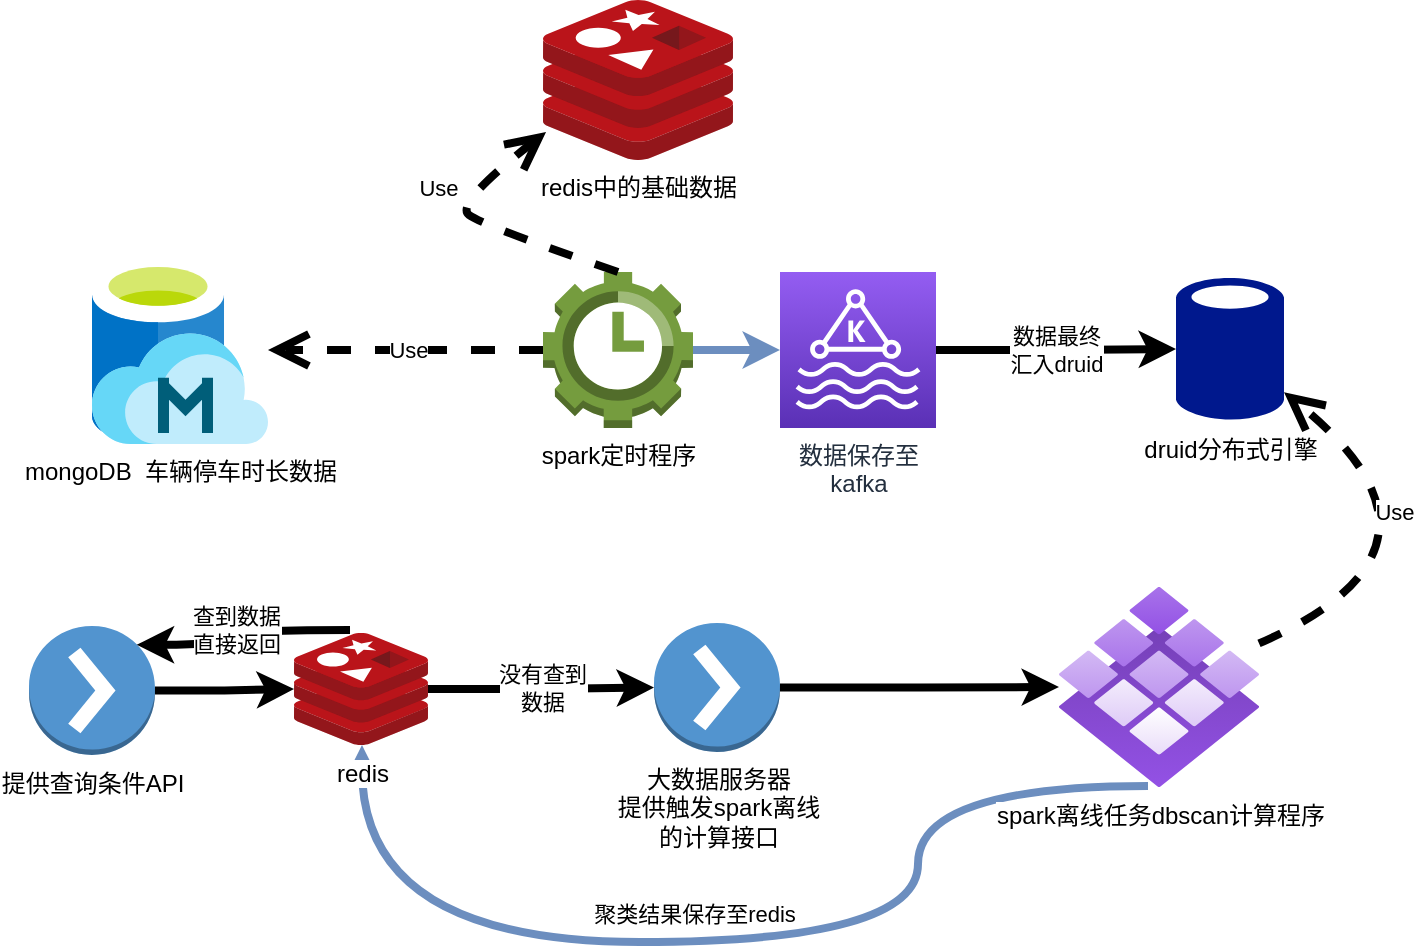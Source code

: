 <mxfile version="12.2.4" type="github" pages="1">
  <diagram id="L4WbK76gIzjxOnFG95fo" name="Page-1">
    <mxGraphModel dx="1012" dy="900" grid="0" gridSize="10" guides="1" tooltips="1" connect="1" arrows="1" fold="1" page="0" pageScale="1" pageWidth="827" pageHeight="1169" background="none" math="0" shadow="0">
      <root>
        <mxCell id="0"/>
        <mxCell id="1" parent="0"/>
        <mxCell id="fUflsA1uZveHPatxNksZ-9" value="mongoDB&amp;nbsp; 车辆停车时长数据" style="aspect=fixed;html=1;points=[];align=center;image;fontSize=12;image=img/lib/mscae/Managed_Databases.svg;" parent="1" vertex="1">
          <mxGeometry x="124" y="-135" width="88" height="94" as="geometry"/>
        </mxCell>
        <mxCell id="KI7ir71bEpRMWDz0nZgo-7" value="" style="edgeStyle=orthogonalEdgeStyle;rounded=0;orthogonalLoop=1;jettySize=auto;html=1;strokeWidth=4;" edge="1" parent="1" source="c5coazDtm47vXDaHpvgy-1" target="KI7ir71bEpRMWDz0nZgo-6">
          <mxGeometry relative="1" as="geometry"/>
        </mxCell>
        <mxCell id="c5coazDtm47vXDaHpvgy-1" value="提供查询条件API" style="outlineConnect=0;dashed=0;verticalLabelPosition=bottom;verticalAlign=top;align=center;html=1;shape=mxgraph.aws3.action;fillColor=#5294CF;gradientColor=none;" parent="1" vertex="1">
          <mxGeometry x="92.5" y="50" width="63" height="64.5" as="geometry"/>
        </mxCell>
        <mxCell id="KI7ir71bEpRMWDz0nZgo-8" value="" style="edgeStyle=orthogonalEdgeStyle;rounded=0;orthogonalLoop=1;jettySize=auto;html=1;strokeWidth=4;" edge="1" parent="1" source="c5coazDtm47vXDaHpvgy-3" target="c5coazDtm47vXDaHpvgy-9">
          <mxGeometry relative="1" as="geometry"/>
        </mxCell>
        <mxCell id="c5coazDtm47vXDaHpvgy-3" value="大数据服务器&lt;br&gt;提供触发spark离线&lt;br&gt;的计算接口" style="outlineConnect=0;dashed=0;verticalLabelPosition=bottom;verticalAlign=top;align=center;html=1;shape=mxgraph.aws3.action;fillColor=#5294CF;gradientColor=none;" parent="1" vertex="1">
          <mxGeometry x="405" y="48.5" width="63" height="64.5" as="geometry"/>
        </mxCell>
        <mxCell id="c5coazDtm47vXDaHpvgy-17" value="聚类结果保存至redis" style="edgeStyle=orthogonalEdgeStyle;curved=1;orthogonalLoop=1;jettySize=auto;html=1;strokeWidth=4;fillColor=#dae8fc;strokeColor=#6c8ebf;exitX=0.445;exitY=0.995;exitDx=0;exitDy=0;exitPerimeter=0;" parent="1" source="c5coazDtm47vXDaHpvgy-9" target="KI7ir71bEpRMWDz0nZgo-6" edge="1">
          <mxGeometry x="0.071" y="-14" relative="1" as="geometry">
            <mxPoint x="263" y="239" as="targetPoint"/>
            <Array as="points">
              <mxPoint x="537" y="130"/>
              <mxPoint x="537" y="208"/>
              <mxPoint x="259" y="208"/>
            </Array>
            <mxPoint as="offset"/>
          </mxGeometry>
        </mxCell>
        <mxCell id="c5coazDtm47vXDaHpvgy-9" value="spark离线任务dbscan计算程序" style="aspect=fixed;html=1;points=[];align=center;image;fontSize=12;image=img/lib/mscae/DC_OS.svg;dashed=0;fontFamily=Helvetica;fontColor=#000000;strokeColor=#000000;fillColor=#03B5BB;" parent="1" vertex="1">
          <mxGeometry x="607.5" y="30.5" width="100" height="100" as="geometry"/>
        </mxCell>
        <mxCell id="WQ_rB6_KfM2h-QvSV6rr-1" value="druid分布式引擎" style="aspect=fixed;pointerEvents=1;shadow=0;dashed=0;html=1;strokeColor=none;labelPosition=center;verticalLabelPosition=bottom;verticalAlign=top;align=center;fillColor=#00188D;shape=mxgraph.mscae.enterprise.database_generic" parent="1" vertex="1">
          <mxGeometry x="666" y="-125" width="54" height="73" as="geometry"/>
        </mxCell>
        <mxCell id="WQ_rB6_KfM2h-QvSV6rr-10" value="" style="edgeStyle=orthogonalEdgeStyle;rounded=0;orthogonalLoop=1;jettySize=auto;html=1;strokeWidth=4;fillColor=#dae8fc;strokeColor=#6c8ebf;" parent="1" source="WQ_rB6_KfM2h-QvSV6rr-2" target="WQ_rB6_KfM2h-QvSV6rr-4" edge="1">
          <mxGeometry relative="1" as="geometry"/>
        </mxCell>
        <mxCell id="WQ_rB6_KfM2h-QvSV6rr-2" value="spark定时程序&lt;br&gt;" style="outlineConnect=0;dashed=0;verticalLabelPosition=bottom;verticalAlign=top;align=center;html=1;shape=mxgraph.aws3.maintenance_window;fillColor=#759C3E;gradientColor=none;" parent="1" vertex="1">
          <mxGeometry x="349.5" y="-127" width="75" height="78" as="geometry"/>
        </mxCell>
        <mxCell id="WQ_rB6_KfM2h-QvSV6rr-16" value="数据最终&lt;br&gt;汇入druid" style="edgeStyle=orthogonalEdgeStyle;rounded=0;orthogonalLoop=1;jettySize=auto;html=1;strokeWidth=4;entryX=0;entryY=0.5;entryDx=0;entryDy=0;entryPerimeter=0;" parent="1" source="WQ_rB6_KfM2h-QvSV6rr-4" target="WQ_rB6_KfM2h-QvSV6rr-1" edge="1">
          <mxGeometry relative="1" as="geometry">
            <mxPoint x="626" y="-88" as="targetPoint"/>
          </mxGeometry>
        </mxCell>
        <mxCell id="WQ_rB6_KfM2h-QvSV6rr-4" value="数据保存至&lt;br&gt;kafka" style="outlineConnect=0;fontColor=#232F3E;gradientColor=#945DF2;gradientDirection=north;fillColor=#5A30B5;strokeColor=#ffffff;dashed=0;verticalLabelPosition=bottom;verticalAlign=top;align=center;html=1;fontSize=12;fontStyle=0;aspect=fixed;shape=mxgraph.aws4.resourceIcon;resIcon=mxgraph.aws4.managed_streaming_for_kafka;" parent="1" vertex="1">
          <mxGeometry x="468" y="-127" width="78" height="78" as="geometry"/>
        </mxCell>
        <mxCell id="WQ_rB6_KfM2h-QvSV6rr-19" value="Use" style="endArrow=open;endSize=12;dashed=1;html=1;strokeWidth=4;curved=1;" parent="1" source="c5coazDtm47vXDaHpvgy-9" target="WQ_rB6_KfM2h-QvSV6rr-1" edge="1">
          <mxGeometry x="-0.277" y="33" width="160" relative="1" as="geometry">
            <mxPoint x="264.5" y="24" as="sourcePoint"/>
            <mxPoint x="424.5" y="24" as="targetPoint"/>
            <Array as="points">
              <mxPoint x="817" y="11"/>
            </Array>
            <mxPoint as="offset"/>
          </mxGeometry>
        </mxCell>
        <mxCell id="WQ_rB6_KfM2h-QvSV6rr-22" value="Use" style="endArrow=open;endSize=12;dashed=1;html=1;strokeWidth=4;exitX=0;exitY=0.5;exitDx=0;exitDy=0;exitPerimeter=0;" parent="1" source="WQ_rB6_KfM2h-QvSV6rr-2" target="fUflsA1uZveHPatxNksZ-9" edge="1">
          <mxGeometry x="-0.013" width="160" relative="1" as="geometry">
            <mxPoint x="212" y="-168" as="sourcePoint"/>
            <mxPoint x="372" y="-168" as="targetPoint"/>
            <mxPoint as="offset"/>
          </mxGeometry>
        </mxCell>
        <mxCell id="KI7ir71bEpRMWDz0nZgo-1" value="redis中的基础数据" style="aspect=fixed;html=1;points=[];align=center;image;fontSize=12;image=img/lib/mscae/Cache_Redis_Product.svg;" vertex="1" parent="1">
          <mxGeometry x="349.5" y="-263" width="95" height="80" as="geometry"/>
        </mxCell>
        <mxCell id="KI7ir71bEpRMWDz0nZgo-5" value="Use" style="endArrow=open;endSize=12;dashed=1;html=1;strokeWidth=4;exitX=0.5;exitY=0;exitDx=0;exitDy=0;exitPerimeter=0;entryX=0.016;entryY=0.825;entryDx=0;entryDy=0;entryPerimeter=0;curved=1;" edge="1" parent="1" source="WQ_rB6_KfM2h-QvSV6rr-2" target="KI7ir71bEpRMWDz0nZgo-1">
          <mxGeometry x="0.21" y="11" width="160" relative="1" as="geometry">
            <mxPoint x="615" y="-196.5" as="sourcePoint"/>
            <mxPoint x="477.5" y="-196.5" as="targetPoint"/>
            <mxPoint x="-1" y="1" as="offset"/>
            <Array as="points">
              <mxPoint x="320" y="-150"/>
              <mxPoint x="305" y="-161"/>
            </Array>
          </mxGeometry>
        </mxCell>
        <mxCell id="KI7ir71bEpRMWDz0nZgo-9" value="没有查到&lt;br&gt;数据" style="edgeStyle=orthogonalEdgeStyle;rounded=0;orthogonalLoop=1;jettySize=auto;html=1;strokeWidth=4;" edge="1" parent="1" source="KI7ir71bEpRMWDz0nZgo-6" target="c5coazDtm47vXDaHpvgy-3">
          <mxGeometry relative="1" as="geometry"/>
        </mxCell>
        <mxCell id="KI7ir71bEpRMWDz0nZgo-13" value="查到数据&lt;br&gt;直接返回" style="edgeStyle=orthogonalEdgeStyle;curved=1;orthogonalLoop=1;jettySize=auto;html=1;strokeWidth=4;exitX=0.418;exitY=-0.027;exitDx=0;exitDy=0;exitPerimeter=0;entryX=0.855;entryY=0.145;entryDx=0;entryDy=0;entryPerimeter=0;" edge="1" parent="1" source="KI7ir71bEpRMWDz0nZgo-6" target="c5coazDtm47vXDaHpvgy-1">
          <mxGeometry relative="1" as="geometry">
            <mxPoint x="195" y="31" as="targetPoint"/>
          </mxGeometry>
        </mxCell>
        <mxCell id="KI7ir71bEpRMWDz0nZgo-6" value="redis" style="aspect=fixed;html=1;points=[];align=center;image;fontSize=12;image=img/lib/mscae/Cache_Redis_Product.svg;strokeWidth=3;" vertex="1" parent="1">
          <mxGeometry x="225" y="53.5" width="67" height="56" as="geometry"/>
        </mxCell>
      </root>
    </mxGraphModel>
  </diagram>
</mxfile>
